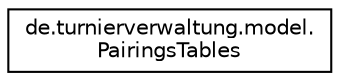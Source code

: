 digraph "Grafische Darstellung der Klassenhierarchie"
{
  edge [fontname="Helvetica",fontsize="10",labelfontname="Helvetica",labelfontsize="10"];
  node [fontname="Helvetica",fontsize="10",shape=record];
  rankdir="LR";
  Node1 [label="de.turnierverwaltung.model.\lPairingsTables",height=0.2,width=0.4,color="black", fillcolor="white", style="filled",URL="$classde_1_1turnierverwaltung_1_1model_1_1_pairings_tables.html"];
}
